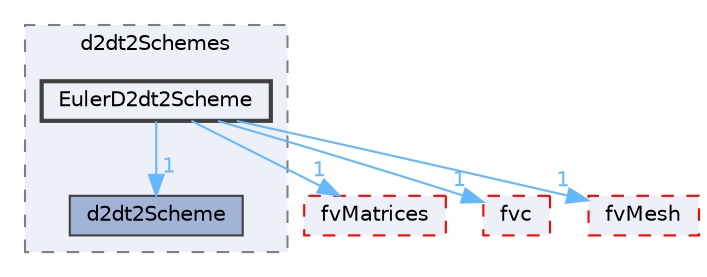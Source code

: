 digraph "src/finiteVolume/finiteVolume/d2dt2Schemes/EulerD2dt2Scheme"
{
 // LATEX_PDF_SIZE
  bgcolor="transparent";
  edge [fontname=Helvetica,fontsize=10,labelfontname=Helvetica,labelfontsize=10];
  node [fontname=Helvetica,fontsize=10,shape=box,height=0.2,width=0.4];
  compound=true
  subgraph clusterdir_adc25defcf392e8d3a8e074b114e044e {
    graph [ bgcolor="#edf0f7", pencolor="grey50", label="d2dt2Schemes", fontname=Helvetica,fontsize=10 style="filled,dashed", URL="dir_adc25defcf392e8d3a8e074b114e044e.html",tooltip=""]
  dir_566e44ee4378c14f6df0992d28404359 [label="d2dt2Scheme", fillcolor="#a2b4d6", color="grey25", style="filled", URL="dir_566e44ee4378c14f6df0992d28404359.html",tooltip=""];
  dir_c7b9dcdaa05801424390286b2232e9d9 [label="EulerD2dt2Scheme", fillcolor="#edf0f7", color="grey25", style="filled,bold", URL="dir_c7b9dcdaa05801424390286b2232e9d9.html",tooltip=""];
  }
  dir_5d57e3901430bcc99a7ddac11a899224 [label="fvMatrices", fillcolor="#edf0f7", color="red", style="filled,dashed", URL="dir_5d57e3901430bcc99a7ddac11a899224.html",tooltip=""];
  dir_f4030f3362933683136e1dae328f10c0 [label="fvc", fillcolor="#edf0f7", color="red", style="filled,dashed", URL="dir_f4030f3362933683136e1dae328f10c0.html",tooltip=""];
  dir_c382fa095c9c33d8673c0dd60aaef275 [label="fvMesh", fillcolor="#edf0f7", color="red", style="filled,dashed", URL="dir_c382fa095c9c33d8673c0dd60aaef275.html",tooltip=""];
  dir_c7b9dcdaa05801424390286b2232e9d9->dir_566e44ee4378c14f6df0992d28404359 [headlabel="1", labeldistance=1.5 headhref="dir_001187_000803.html" href="dir_001187_000803.html" color="steelblue1" fontcolor="steelblue1"];
  dir_c7b9dcdaa05801424390286b2232e9d9->dir_5d57e3901430bcc99a7ddac11a899224 [headlabel="1", labeldistance=1.5 headhref="dir_001187_001542.html" href="dir_001187_001542.html" color="steelblue1" fontcolor="steelblue1"];
  dir_c7b9dcdaa05801424390286b2232e9d9->dir_c382fa095c9c33d8673c0dd60aaef275 [headlabel="1", labeldistance=1.5 headhref="dir_001187_001544.html" href="dir_001187_001544.html" color="steelblue1" fontcolor="steelblue1"];
  dir_c7b9dcdaa05801424390286b2232e9d9->dir_f4030f3362933683136e1dae328f10c0 [headlabel="1", labeldistance=1.5 headhref="dir_001187_001534.html" href="dir_001187_001534.html" color="steelblue1" fontcolor="steelblue1"];
}

